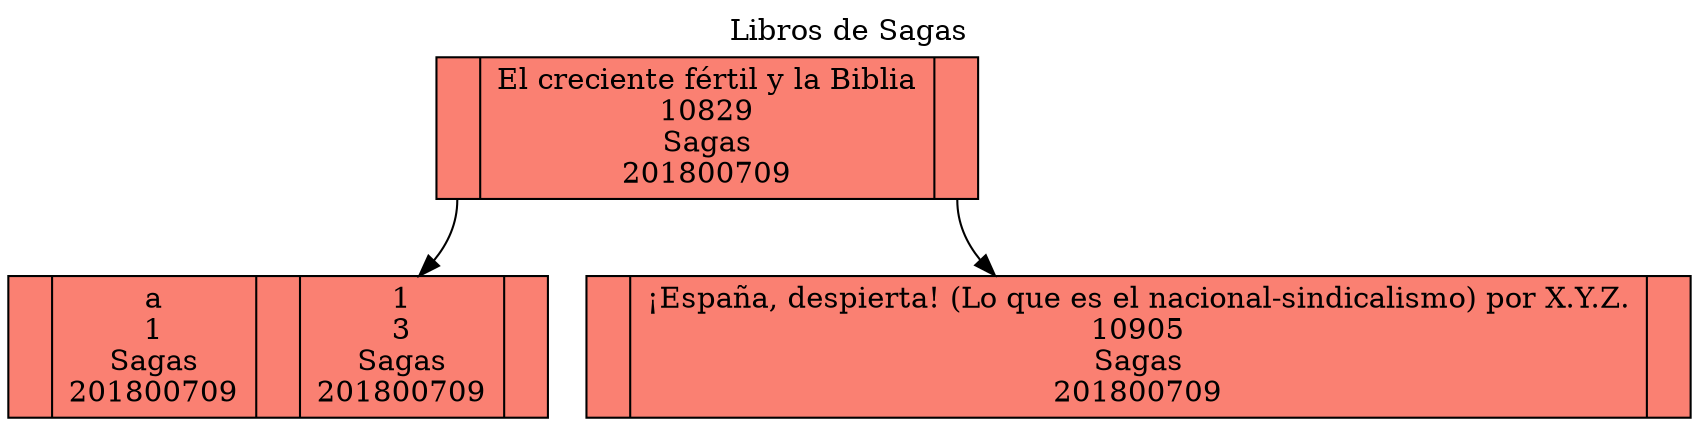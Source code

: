 digraph G {
node [shape = record,height=.1 color=black fillcolor=salmon style=filled];
labelloc="t";
label="Libros de Sagas";
node1[label = "<f0> |El creciente fértil y la Biblia\n10829\nSagas\n201800709|<f1>"];
node2[label = "<f0> |a\n1\nSagas\n201800709|<f1> |1\n3\nSagas\n201800709|<f2>"];
"node1":f0->"node2";
node3[label = "<f0> |¡España, despierta! (Lo que es el nacional-sindicalismo) por X.Y.Z.\n10905\nSagas\n201800709|<f1>"];
"node1":f1->"node3";

}